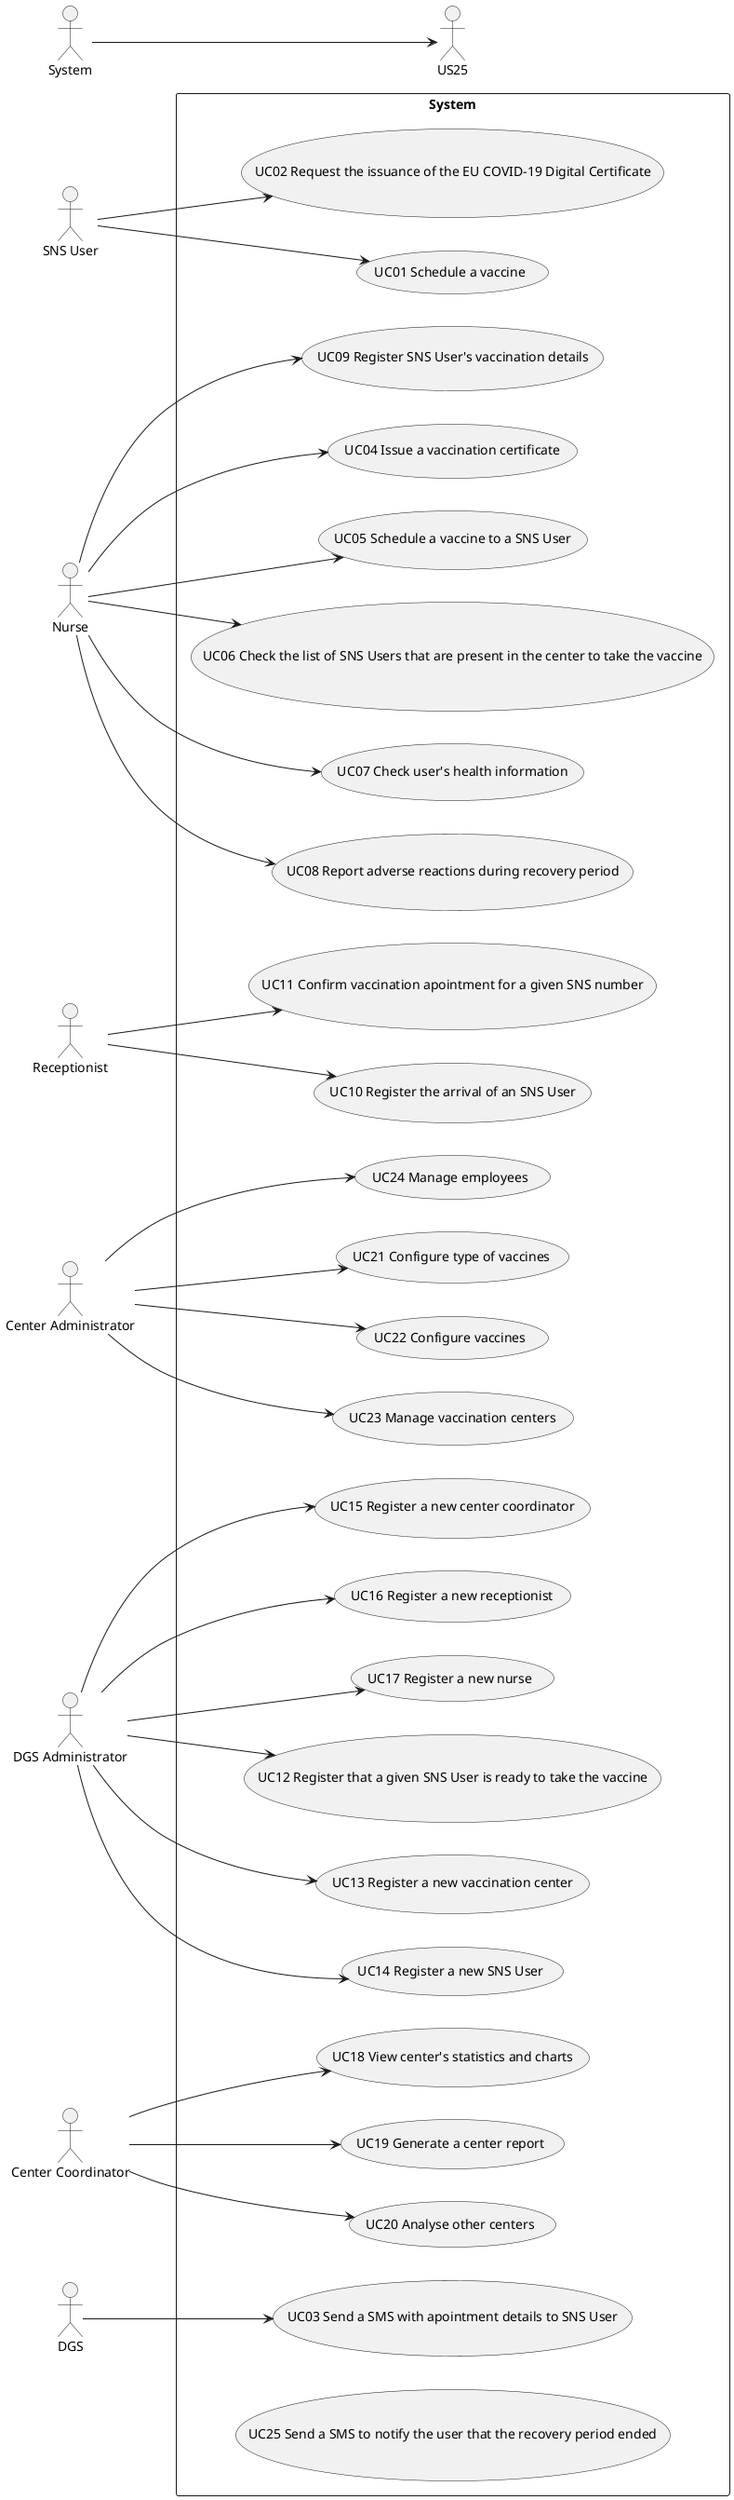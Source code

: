 @startuml UCD

left to right direction

actor "SNS User" as user
actor "Nurse" as nurse
actor "Receptionist" as recept
actor "Center Administrator" as cadmin
actor "DGS Administrator" as dgsadmin
actor "Center Coordinator" as coordinator
actor "DGS" as dgs
actor "System" as system

rectangle System {
  usecase "UC01 Schedule a vaccine" as UC01
  usecase "UC02 Request the issuance of the EU COVID-19 Digital Certificate" as UC02
  usecase "UC03 Send a SMS with apointment details to SNS User" as UC03
  usecase "UC04 Issue a vaccination certificate" as UC04
  usecase "UC05 Schedule a vaccine to a SNS User" as UC05
  usecase "UC06 Check the list of SNS Users that are present in the center to take the vaccine" as UC06
  usecase "UC07 Check user's health information" as UC07
  usecase "UC08 Report adverse reactions during recovery period" as UC08
  usecase "UC09 Register SNS User's vaccination details" as UC09
  usecase "UC10 Register the arrival of an SNS User" as UC10
  usecase "UC11 Confirm vaccination apointment for a given SNS number" as UC11
  usecase "UC12 Register that a given SNS User is ready to take the vaccine" as UC12
  usecase "UC13 Register a new vaccination center" as UC13
  usecase "UC14 Register a new SNS User" as UC14
  usecase "UC15 Register a new center coordinator" as UC15
  usecase "UC16 Register a new receptionist" as UC16
  usecase "UC17 Register a new nurse" as UC17
  usecase "UC18 View center's statistics and charts" as UC18
  usecase "UC19 Generate a center report" as UC19
  usecase "UC20 Analyse other centers" as UC20
  usecase "UC21 Configure type of vaccines" as UC21
  usecase "UC22 Configure vaccines" as UC22
  usecase "UC23 Manage vaccination centers" as UC23
  usecase "UC24 Manage employees" as UC24
  usecase "UC25 Send a SMS to notify the user that the recovery period ended" as UC25
}

user --> UC01
user --> UC02
dgs --> UC03
nurse --> UC04
nurse --> UC05
nurse --> UC06
nurse --> UC07
nurse --> UC08
nurse --> UC09
recept --> UC10
recept --> UC11
dgsadmin --> UC12
dgsadmin --> UC13
dgsadmin --> UC14
dgsadmin --> UC15
dgsadmin --> UC16
dgsadmin --> UC17
coordinator --> UC18
coordinator --> UC19
coordinator --> UC20
cadmin --> UC21
cadmin --> UC22
cadmin --> UC23
cadmin --> UC24
system --> US25

@enduml
